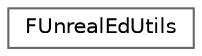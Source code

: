 digraph "Graphical Class Hierarchy"
{
 // INTERACTIVE_SVG=YES
 // LATEX_PDF_SIZE
  bgcolor="transparent";
  edge [fontname=Helvetica,fontsize=10,labelfontname=Helvetica,labelfontsize=10];
  node [fontname=Helvetica,fontsize=10,shape=box,height=0.2,width=0.4];
  rankdir="LR";
  Node0 [id="Node000000",label="FUnrealEdUtils",height=0.2,width=0.4,color="grey40", fillcolor="white", style="filled",URL="$de/dcd/classFUnrealEdUtils.html",tooltip=" "];
}
